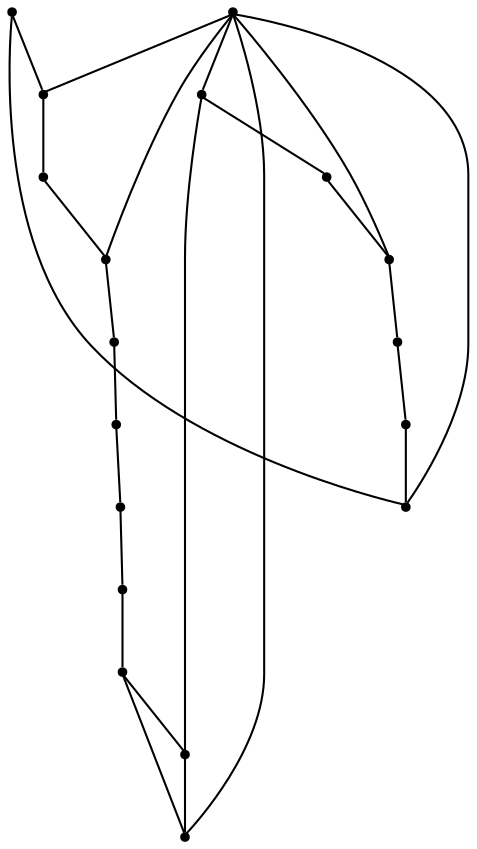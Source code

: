 graph {
  node [shape=point,comment="{\"directed\":false,\"doi\":\"10.1007/978-3-319-03841-4_28\",\"figure\":\"5 (1)\"}"]

  v0 [pos="1042.7601265947083,718.6239300153801"]
  v1 [pos="1038.9698446672805,685.489388252544"]
  v2 [pos="1044.5447523970583,867.6898157811336"]
  v3 [pos="1042.6641813653837,808.2509209416218"]
  v4 [pos="1019.8143923574328,651.3420057885462"]
  v5 [pos="1019.7185107522655,875.5328451684557"]
  v6 [pos="989.8302993344694,634.1351598335293"]
  v7 [pos="950.4727137017627,627.992492095445"]
  v8 [pos="950.7270830829565,899.7410605710298"]
  v9 [pos="859.0776932401885,628.8384760663297"]
  v10 [pos="905.5278454406684,904.8836053465407"]
  v11 [pos="903.1844722882327,777.3127326329619"]
  v12 [pos="767.2823654864368,718.5446985039757"]
  v13 [pos="803.0539663610537,869.7568298338682"]
  v14 [pos="790.2322193879027,651.2629014545278"]
  v15 [pos="858.9317394231654,899.7410605710297"]
  v16 [pos="827.2589340150981,891.2771511858335"]
  v17 [pos="767.2823495803974,808.2509209416219"]

  v0 -- v1 [id="-1",pos="1042.7601265947083,718.6239300153801 1038.9698446672805,685.489388252544 1038.9698446672805,685.489388252544 1038.9698446672805,685.489388252544"]
  v17 -- v13 [id="-2",pos="767.2823495803974,808.2509209416219 803.0539663610537,869.7568298338682 803.0539663610537,869.7568298338682 803.0539663610537,869.7568298338682"]
  v12 -- v17 [id="-3",pos="767.2823654864368,718.5446985039757 767.2823495803974,808.2509209416219 767.2823495803974,808.2509209416219 767.2823495803974,808.2509209416219"]
  v14 -- v9 [id="-4",pos="790.2322193879027,651.2629014545278 859.0776932401885,628.8384760663297 859.0776932401885,628.8384760663297 859.0776932401885,628.8384760663297"]
  v14 -- v12 [id="-6",pos="790.2322193879027,651.2629014545278 767.2823654864368,718.5446985039757 767.2823654864368,718.5446985039757 767.2823654864368,718.5446985039757"]
  v13 -- v16 [id="-7",pos="803.0539663610537,869.7568298338682 827.2589340150981,891.2771511858335 827.2589340150981,891.2771511858335 827.2589340150981,891.2771511858335"]
  v16 -- v15 [id="-8",pos="827.2589340150981,891.2771511858335 858.9317394231654,899.7410605710297 858.9317394231654,899.7410605710297 858.9317394231654,899.7410605710297"]
  v15 -- v10 [id="-9",pos="858.9317394231654,899.7410605710297 905.5278454406684,904.8836053465407 905.5278454406684,904.8836053465407 905.5278454406684,904.8836053465407"]
  v11 -- v2 [id="-11",pos="903.1844722882327,777.3127326329619 1044.5447523970583,867.6898157811336 1044.5447523970583,867.6898157811336 1044.5447523970583,867.6898157811336"]
  v11 -- v13 [id="-13",pos="903.1844722882327,777.3127326329619 803.0539663610537,869.7568298338682 803.0539663610537,869.7568298338682 803.0539663610537,869.7568298338682"]
  v11 -- v9 [id="-15",pos="903.1844722882327,777.3127326329619 859.0776932401885,628.8384760663297 859.0776932401885,628.8384760663297 859.0776932401885,628.8384760663297"]
  v11 -- v12 [id="-17",pos="903.1844722882327,777.3127326329619 767.2823654864368,718.5446985039757 767.2823654864368,718.5446985039757 767.2823654864368,718.5446985039757"]
  v11 -- v0 [id="-19",pos="903.1844722882327,777.3127326329619 1042.7601265947083,718.6239300153801 1042.7601265947083,718.6239300153801 1042.7601265947083,718.6239300153801"]
  v11 -- v4 [id="-21",pos="903.1844722882327,777.3127326329619 1019.8143923574328,651.3420057885462 1019.8143923574328,651.3420057885462 1019.8143923574328,651.3420057885462"]
  v10 -- v8 [id="-23",pos="905.5278454406684,904.8836053465407 950.7270830829565,899.7410605710298 950.7270830829565,899.7410605710298 950.7270830829565,899.7410605710298"]
  v7 -- v9 [id="-24",pos="950.4727137017627,627.992492095445 859.0776932401885,628.8384760663297 859.0776932401885,628.8384760663297 859.0776932401885,628.8384760663297"]
  v8 -- v5 [id="-27",pos="950.7270830829565,899.7410605710298 1019.7185107522655,875.5328451684557 1019.7185107522655,875.5328451684557 1019.7185107522655,875.5328451684557"]
  v5 -- v2 [id="-29",pos="1019.7185107522655,875.5328451684557 1044.5447523970583,867.6898157811336 1044.5447523970583,867.6898157811336 1044.5447523970583,867.6898157811336"]
  v6 -- v7 [id="-31",pos="989.8302993344694,634.1351598335293 950.4727137017627,627.992492095445 950.4727137017627,627.992492095445 950.4727137017627,627.992492095445"]
  v3 -- v2 [id="-33",pos="1042.6641813653837,808.2509209416218 1044.5447523970583,867.6898157811336 1044.5447523970583,867.6898157811336 1044.5447523970583,867.6898157811336"]
  v0 -- v3 [id="-34",pos="1042.7601265947083,718.6239300153801 1042.6641813653837,808.2509209416218 1042.6641813653837,808.2509209416218 1042.6641813653837,808.2509209416218"]
  v1 -- v4 [id="-36",pos="1038.9698446672805,685.489388252544 1019.8143923574328,651.3420057885462 1019.8143923574328,651.3420057885462 1019.8143923574328,651.3420057885462"]
  v5 -- v3 [id="-37",pos="1019.7185107522655,875.5328451684557 1042.6641813653837,808.2509209416218 1042.6641813653837,808.2509209416218 1042.6641813653837,808.2509209416218"]
  v4 -- v6 [id="-38",pos="1019.8143923574328,651.3420057885462 989.8302993344694,634.1351598335293 989.8302993344694,634.1351598335293 989.8302993344694,634.1351598335293"]
}